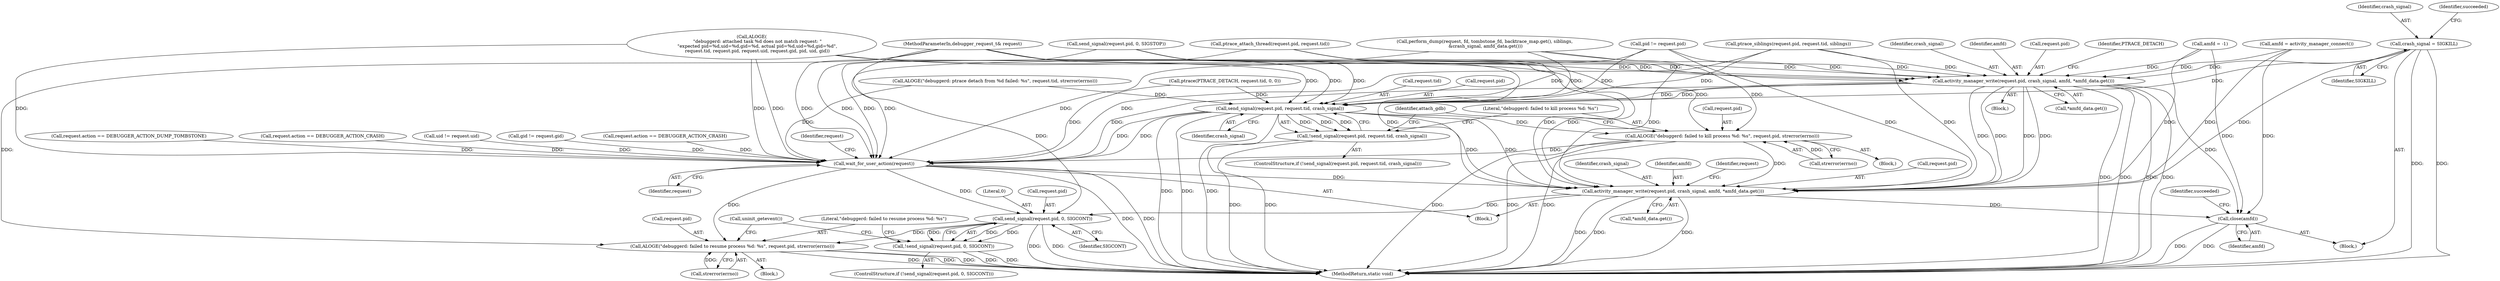digraph "0_Android_d7603583f90c2bc6074a4ee2886bd28082d7c65b_1@API" {
"1000299" [label="(Call,crash_signal = SIGKILL)"];
"1000354" [label="(Call,activity_manager_write(request.pid, crash_signal, amfd, *amfd_data.get()))"];
"1000399" [label="(Call,send_signal(request.pid, request.tid, crash_signal))"];
"1000398" [label="(Call,!send_signal(request.pid, request.tid, crash_signal))"];
"1000408" [label="(Call,ALOGE(\"debuggerd: failed to kill process %d: %s\", request.pid, strerror(errno)))"];
"1000418" [label="(Call,wait_for_user_action(request))"];
"1000420" [label="(Call,activity_manager_write(request.pid, crash_signal, amfd, *amfd_data.get()))"];
"1000430" [label="(Call,send_signal(request.pid, 0, SIGCONT))"];
"1000429" [label="(Call,!send_signal(request.pid, 0, SIGCONT))"];
"1000437" [label="(Call,ALOGE(\"debuggerd: failed to resume process %d: %s\", request.pid, strerror(errno)))"];
"1000445" [label="(Call,close(amfd))"];
"1000300" [label="(Identifier,crash_signal)"];
"1000354" [label="(Call,activity_manager_write(request.pid, crash_signal, amfd, *amfd_data.get()))"];
"1000403" [label="(Call,request.tid)"];
"1000198" [label="(Call,pid != request.pid)"];
"1000430" [label="(Call,send_signal(request.pid, 0, SIGCONT))"];
"1000397" [label="(ControlStructure,if (!send_signal(request.pid, request.tid, crash_signal)))"];
"1000373" [label="(Call,ALOGE(\"debuggerd: ptrace detach from %d failed: %s\", request.tid, strerror(errno)))"];
"1000422" [label="(Identifier,request)"];
"1000215" [label="(Call,ALOGE(\n        \"debuggerd: attached task %d does not match request: \"\n        \"expected pid=%d,uid=%d,gid=%d, actual pid=%d,uid=%d,gid=%d\",\n        request.tid, request.pid, request.uid, request.gid, pid, uid, gid))"];
"1000424" [label="(Identifier,crash_signal)"];
"1000257" [label="(Call,ptrace_siblings(request.pid, request.tid, siblings))"];
"1000365" [label="(Identifier,PTRACE_DETACH)"];
"1000413" [label="(Call,strerror(errno))"];
"1000303" [label="(Identifier,succeeded)"];
"1000317" [label="(Call,request.action == DEBUGGER_ACTION_DUMP_TOMBSTONE)"];
"1000425" [label="(Identifier,amfd)"];
"1000360" [label="(Call,*amfd_data.get())"];
"1000406" [label="(Identifier,crash_signal)"];
"1000416" [label="(Identifier,attach_gdb)"];
"1000277" [label="(Call,request.action == DEBUGGER_ACTION_CRASH)"];
"1000204" [label="(Call,uid != request.uid)"];
"1000435" [label="(Identifier,SIGCONT)"];
"1000209" [label="(Call,gid != request.gid)"];
"1000107" [label="(Block,)"];
"1000437" [label="(Call,ALOGE(\"debuggerd: failed to resume process %d: %s\", request.pid, strerror(errno)))"];
"1000450" [label="(MethodReturn,static void)"];
"1000444" [label="(Call,uninit_getevent())"];
"1000418" [label="(Call,wait_for_user_action(request))"];
"1000358" [label="(Identifier,crash_signal)"];
"1000283" [label="(Call,amfd = activity_manager_connect())"];
"1000445" [label="(Call,close(amfd))"];
"1000299" [label="(Call,crash_signal = SIGKILL)"];
"1000407" [label="(Block,)"];
"1000364" [label="(Call,ptrace(PTRACE_DETACH, request.tid, 0, 0))"];
"1000439" [label="(Call,request.pid)"];
"1000304" [label="(Call,perform_dump(request, fd, tombstone_fd, backtrace_map.get(), siblings,\n &crash_signal, amfd_data.get()))"];
"1000391" [label="(Call,request.action == DEBUGGER_ACTION_CRASH)"];
"1000398" [label="(Call,!send_signal(request.pid, request.tid, crash_signal))"];
"1000417" [label="(Block,)"];
"1000410" [label="(Call,request.pid)"];
"1000419" [label="(Identifier,request)"];
"1000426" [label="(Call,*amfd_data.get())"];
"1000432" [label="(Identifier,request)"];
"1000429" [label="(Call,!send_signal(request.pid, 0, SIGCONT))"];
"1000359" [label="(Identifier,amfd)"];
"1000301" [label="(Identifier,SIGKILL)"];
"1000428" [label="(ControlStructure,if (!send_signal(request.pid, 0, SIGCONT)))"];
"1000399" [label="(Call,send_signal(request.pid, request.tid, crash_signal))"];
"1000400" [label="(Call,request.pid)"];
"1000151" [label="(Call,ptrace_attach_thread(request.pid, request.tid))"];
"1000408" [label="(Call,ALOGE(\"debuggerd: failed to kill process %d: %s\", request.pid, strerror(errno)))"];
"1000355" [label="(Call,request.pid)"];
"1000442" [label="(Call,strerror(errno))"];
"1000431" [label="(Call,request.pid)"];
"1000438" [label="(Literal,\"debuggerd: failed to resume process %d: %s\")"];
"1000409" [label="(Literal,\"debuggerd: failed to kill process %d: %s\")"];
"1000436" [label="(Block,)"];
"1000353" [label="(Block,)"];
"1000336" [label="(Call,send_signal(request.pid, 0, SIGSTOP))"];
"1000106" [label="(MethodParameterIn,debugger_request_t& request)"];
"1000434" [label="(Literal,0)"];
"1000267" [label="(Call,amfd = -1)"];
"1000421" [label="(Call,request.pid)"];
"1000446" [label="(Identifier,amfd)"];
"1000449" [label="(Identifier,succeeded)"];
"1000420" [label="(Call,activity_manager_write(request.pid, crash_signal, amfd, *amfd_data.get()))"];
"1000299" -> "1000107"  [label="AST: "];
"1000299" -> "1000301"  [label="CFG: "];
"1000300" -> "1000299"  [label="AST: "];
"1000301" -> "1000299"  [label="AST: "];
"1000303" -> "1000299"  [label="CFG: "];
"1000299" -> "1000450"  [label="DDG: "];
"1000299" -> "1000450"  [label="DDG: "];
"1000299" -> "1000354"  [label="DDG: "];
"1000299" -> "1000399"  [label="DDG: "];
"1000299" -> "1000420"  [label="DDG: "];
"1000354" -> "1000353"  [label="AST: "];
"1000354" -> "1000360"  [label="CFG: "];
"1000355" -> "1000354"  [label="AST: "];
"1000358" -> "1000354"  [label="AST: "];
"1000359" -> "1000354"  [label="AST: "];
"1000360" -> "1000354"  [label="AST: "];
"1000365" -> "1000354"  [label="CFG: "];
"1000354" -> "1000450"  [label="DDG: "];
"1000354" -> "1000450"  [label="DDG: "];
"1000354" -> "1000450"  [label="DDG: "];
"1000354" -> "1000450"  [label="DDG: "];
"1000198" -> "1000354"  [label="DDG: "];
"1000304" -> "1000354"  [label="DDG: "];
"1000151" -> "1000354"  [label="DDG: "];
"1000257" -> "1000354"  [label="DDG: "];
"1000215" -> "1000354"  [label="DDG: "];
"1000336" -> "1000354"  [label="DDG: "];
"1000106" -> "1000354"  [label="DDG: "];
"1000283" -> "1000354"  [label="DDG: "];
"1000267" -> "1000354"  [label="DDG: "];
"1000354" -> "1000399"  [label="DDG: "];
"1000354" -> "1000399"  [label="DDG: "];
"1000354" -> "1000418"  [label="DDG: "];
"1000354" -> "1000420"  [label="DDG: "];
"1000354" -> "1000420"  [label="DDG: "];
"1000354" -> "1000420"  [label="DDG: "];
"1000354" -> "1000420"  [label="DDG: "];
"1000354" -> "1000445"  [label="DDG: "];
"1000399" -> "1000398"  [label="AST: "];
"1000399" -> "1000406"  [label="CFG: "];
"1000400" -> "1000399"  [label="AST: "];
"1000403" -> "1000399"  [label="AST: "];
"1000406" -> "1000399"  [label="AST: "];
"1000398" -> "1000399"  [label="CFG: "];
"1000399" -> "1000450"  [label="DDG: "];
"1000399" -> "1000450"  [label="DDG: "];
"1000399" -> "1000450"  [label="DDG: "];
"1000399" -> "1000398"  [label="DDG: "];
"1000399" -> "1000398"  [label="DDG: "];
"1000399" -> "1000398"  [label="DDG: "];
"1000198" -> "1000399"  [label="DDG: "];
"1000304" -> "1000399"  [label="DDG: "];
"1000151" -> "1000399"  [label="DDG: "];
"1000257" -> "1000399"  [label="DDG: "];
"1000215" -> "1000399"  [label="DDG: "];
"1000336" -> "1000399"  [label="DDG: "];
"1000106" -> "1000399"  [label="DDG: "];
"1000373" -> "1000399"  [label="DDG: "];
"1000364" -> "1000399"  [label="DDG: "];
"1000399" -> "1000408"  [label="DDG: "];
"1000399" -> "1000418"  [label="DDG: "];
"1000399" -> "1000418"  [label="DDG: "];
"1000399" -> "1000420"  [label="DDG: "];
"1000399" -> "1000420"  [label="DDG: "];
"1000398" -> "1000397"  [label="AST: "];
"1000409" -> "1000398"  [label="CFG: "];
"1000416" -> "1000398"  [label="CFG: "];
"1000398" -> "1000450"  [label="DDG: "];
"1000398" -> "1000450"  [label="DDG: "];
"1000408" -> "1000407"  [label="AST: "];
"1000408" -> "1000413"  [label="CFG: "];
"1000409" -> "1000408"  [label="AST: "];
"1000410" -> "1000408"  [label="AST: "];
"1000413" -> "1000408"  [label="AST: "];
"1000416" -> "1000408"  [label="CFG: "];
"1000408" -> "1000450"  [label="DDG: "];
"1000408" -> "1000450"  [label="DDG: "];
"1000408" -> "1000450"  [label="DDG: "];
"1000304" -> "1000408"  [label="DDG: "];
"1000106" -> "1000408"  [label="DDG: "];
"1000413" -> "1000408"  [label="DDG: "];
"1000408" -> "1000418"  [label="DDG: "];
"1000408" -> "1000420"  [label="DDG: "];
"1000418" -> "1000417"  [label="AST: "];
"1000418" -> "1000419"  [label="CFG: "];
"1000419" -> "1000418"  [label="AST: "];
"1000422" -> "1000418"  [label="CFG: "];
"1000418" -> "1000450"  [label="DDG: "];
"1000418" -> "1000450"  [label="DDG: "];
"1000373" -> "1000418"  [label="DDG: "];
"1000215" -> "1000418"  [label="DDG: "];
"1000215" -> "1000418"  [label="DDG: "];
"1000215" -> "1000418"  [label="DDG: "];
"1000317" -> "1000418"  [label="DDG: "];
"1000198" -> "1000418"  [label="DDG: "];
"1000391" -> "1000418"  [label="DDG: "];
"1000151" -> "1000418"  [label="DDG: "];
"1000257" -> "1000418"  [label="DDG: "];
"1000277" -> "1000418"  [label="DDG: "];
"1000209" -> "1000418"  [label="DDG: "];
"1000304" -> "1000418"  [label="DDG: "];
"1000204" -> "1000418"  [label="DDG: "];
"1000364" -> "1000418"  [label="DDG: "];
"1000336" -> "1000418"  [label="DDG: "];
"1000106" -> "1000418"  [label="DDG: "];
"1000418" -> "1000420"  [label="DDG: "];
"1000418" -> "1000430"  [label="DDG: "];
"1000418" -> "1000437"  [label="DDG: "];
"1000420" -> "1000417"  [label="AST: "];
"1000420" -> "1000426"  [label="CFG: "];
"1000421" -> "1000420"  [label="AST: "];
"1000424" -> "1000420"  [label="AST: "];
"1000425" -> "1000420"  [label="AST: "];
"1000426" -> "1000420"  [label="AST: "];
"1000432" -> "1000420"  [label="CFG: "];
"1000420" -> "1000450"  [label="DDG: "];
"1000420" -> "1000450"  [label="DDG: "];
"1000420" -> "1000450"  [label="DDG: "];
"1000198" -> "1000420"  [label="DDG: "];
"1000151" -> "1000420"  [label="DDG: "];
"1000257" -> "1000420"  [label="DDG: "];
"1000215" -> "1000420"  [label="DDG: "];
"1000336" -> "1000420"  [label="DDG: "];
"1000106" -> "1000420"  [label="DDG: "];
"1000283" -> "1000420"  [label="DDG: "];
"1000267" -> "1000420"  [label="DDG: "];
"1000420" -> "1000430"  [label="DDG: "];
"1000420" -> "1000445"  [label="DDG: "];
"1000430" -> "1000429"  [label="AST: "];
"1000430" -> "1000435"  [label="CFG: "];
"1000431" -> "1000430"  [label="AST: "];
"1000434" -> "1000430"  [label="AST: "];
"1000435" -> "1000430"  [label="AST: "];
"1000429" -> "1000430"  [label="CFG: "];
"1000430" -> "1000450"  [label="DDG: "];
"1000430" -> "1000450"  [label="DDG: "];
"1000430" -> "1000429"  [label="DDG: "];
"1000430" -> "1000429"  [label="DDG: "];
"1000430" -> "1000429"  [label="DDG: "];
"1000106" -> "1000430"  [label="DDG: "];
"1000430" -> "1000437"  [label="DDG: "];
"1000429" -> "1000428"  [label="AST: "];
"1000438" -> "1000429"  [label="CFG: "];
"1000444" -> "1000429"  [label="CFG: "];
"1000429" -> "1000450"  [label="DDG: "];
"1000429" -> "1000450"  [label="DDG: "];
"1000437" -> "1000436"  [label="AST: "];
"1000437" -> "1000442"  [label="CFG: "];
"1000438" -> "1000437"  [label="AST: "];
"1000439" -> "1000437"  [label="AST: "];
"1000442" -> "1000437"  [label="AST: "];
"1000444" -> "1000437"  [label="CFG: "];
"1000437" -> "1000450"  [label="DDG: "];
"1000437" -> "1000450"  [label="DDG: "];
"1000437" -> "1000450"  [label="DDG: "];
"1000106" -> "1000437"  [label="DDG: "];
"1000442" -> "1000437"  [label="DDG: "];
"1000445" -> "1000107"  [label="AST: "];
"1000445" -> "1000446"  [label="CFG: "];
"1000446" -> "1000445"  [label="AST: "];
"1000449" -> "1000445"  [label="CFG: "];
"1000445" -> "1000450"  [label="DDG: "];
"1000445" -> "1000450"  [label="DDG: "];
"1000283" -> "1000445"  [label="DDG: "];
"1000267" -> "1000445"  [label="DDG: "];
}

